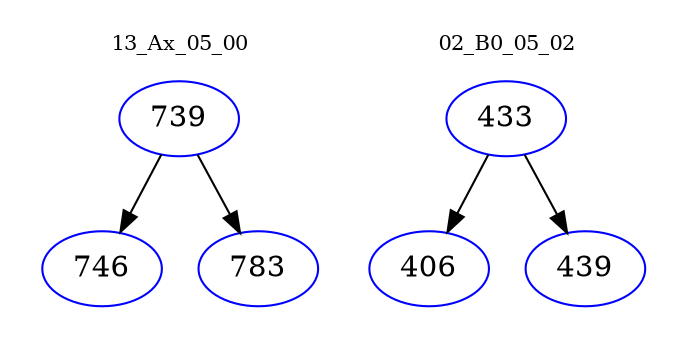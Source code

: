 digraph{
subgraph cluster_0 {
color = white
label = "13_Ax_05_00";
fontsize=10;
T0_739 [label="739", color="blue"]
T0_739 -> T0_746 [color="black"]
T0_746 [label="746", color="blue"]
T0_739 -> T0_783 [color="black"]
T0_783 [label="783", color="blue"]
}
subgraph cluster_1 {
color = white
label = "02_B0_05_02";
fontsize=10;
T1_433 [label="433", color="blue"]
T1_433 -> T1_406 [color="black"]
T1_406 [label="406", color="blue"]
T1_433 -> T1_439 [color="black"]
T1_439 [label="439", color="blue"]
}
}
